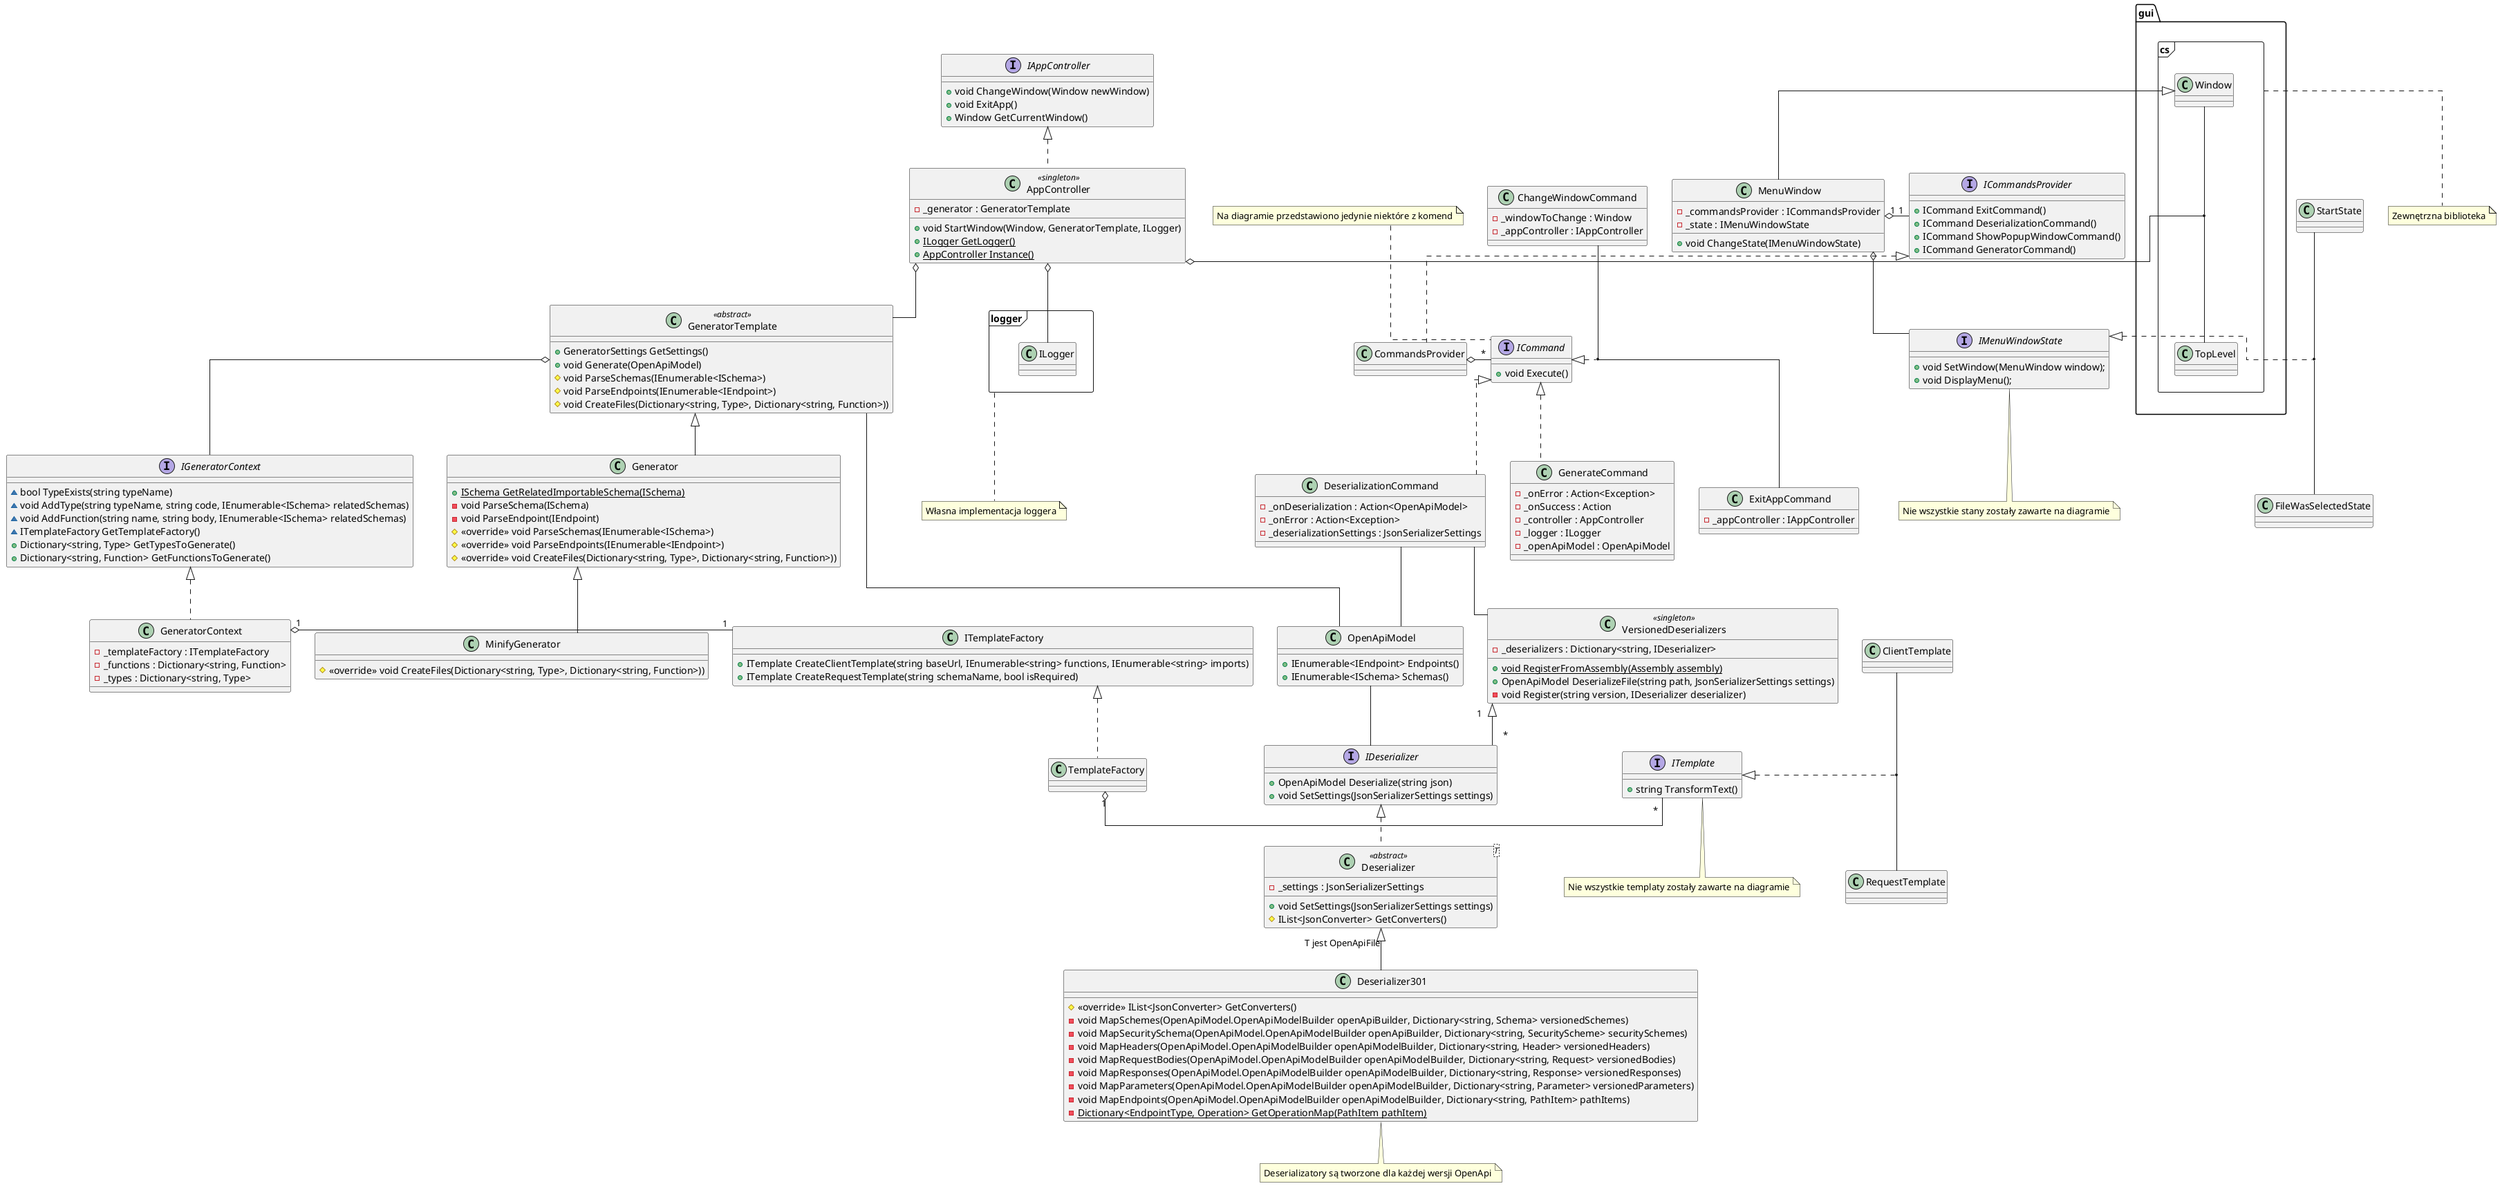 @startuml

skinparam linetype ortho

package logger <<Frame>> {
  class ILogger
}
note bottom of logger: Własna implementacja loggera

package gui.cs <<Frame>> {
  class Window
  class TopLevel
}
note bottom of gui.cs: Zewnętrzna biblioteka

interface IAppController {
    +void ChangeWindow(Window newWindow)
    +void ExitApp()
    +Window GetCurrentWindow()
}

class AppController <<singleton>> {
    -_generator : GeneratorTemplate
    +void StartWindow(Window, GeneratorTemplate, ILogger)
    +{static} ILogger GetLogger()
    +{static} AppController Instance()
}

interface ICommand {
    +void Execute()
}
note top: Na diagramie przedstawiono jedynie niektóre z komend

class ChangeWindowCommand {
    -_windowToChange : Window
    -_appController : IAppController
}

class ExitAppCommand {
    -_appController : IAppController
}

class GenerateCommand {
    -_onError : Action<Exception>
    -_onSuccess : Action
    -_controller : AppController
    -_logger : ILogger
    -_openApiModel : OpenApiModel
}

interface ICommandsProvider {
    +ICommand ExitCommand()
    +ICommand DeserializationCommand()
    +ICommand ShowPopupWindowCommand()
    +ICommand GeneratorCommand()
}

class CommandsProvider {

}

class DeserializationCommand {
    -_onDeserialization : Action<OpenApiModel>
    -_onError : Action<Exception> 
    -_deserializationSettings : JsonSerializerSettings
}

interface IMenuWindowState {
    +void SetWindow(MenuWindow window);
    +void DisplayMenu();
}
note bottom: Nie wszystkie stany zostały zawarte na diagramie

class MenuWindow {
    -_commandsProvider : ICommandsProvider
    -_state : IMenuWindowState
    +void ChangeState(IMenuWindowState)
}

class StartState {

}

class FileWasSelectedState {

}

interface IGeneratorContext {
    ~bool TypeExists(string typeName)
    ~void AddType(string typeName, string code, IEnumerable<ISchema> relatedSchemas)
    ~void AddFunction(string name, string body, IEnumerable<ISchema> relatedSchemas)
    ~ITemplateFactory GetTemplateFactory()
    +Dictionary<string, Type> GetTypesToGenerate()
    +Dictionary<string, Function> GetFunctionsToGenerate()
}

class GeneratorContext {
    -_templateFactory : ITemplateFactory
    -_functions : Dictionary<string, Function>
    -_types : Dictionary<string, Type>
}

class GeneratorTemplate <<abstract>> {
    +GeneratorSettings GetSettings()
    +void Generate(OpenApiModel)
    #void ParseSchemas(IEnumerable<ISchema>)
    #void ParseEndpoints(IEnumerable<IEndpoint>)
    #void CreateFiles(Dictionary<string, Type>, Dictionary<string, Function>))
}

class Generator {
    +{static} ISchema GetRelatedImportableSchema(ISchema)
    -void ParseSchema(ISchema)
    -void ParseEndpoint(IEndpoint)
    #<<override>> void ParseSchemas(IEnumerable<ISchema>)
    #<<override>> void ParseEndpoints(IEnumerable<IEndpoint>)
    #<<override>> void CreateFiles(Dictionary<string, Type>, Dictionary<string, Function>))
}

class MinifyGenerator {
    #<<override>> void CreateFiles(Dictionary<string, Type>, Dictionary<string, Function>))
}

interface ITemplate {
    +string TransformText()
}
note bottom: Nie wszystkie templaty zostały zawarte na diagramie

class ClientTemplate { 

}

class RequestTemplate {
     
}

class ITemplateFactory  {
    +ITemplate CreateClientTemplate(string baseUrl, IEnumerable<string> functions, IEnumerable<string> imports)
    +ITemplate CreateRequestTemplate(string schemaName, bool isRequired)

}

class TemplateFactory {

}

class OpenApiModel {
    +IEnumerable<IEndpoint> Endpoints()
    +IEnumerable<ISchema> Schemas()
}

interface IDeserializer {
    +OpenApiModel Deserialize(string json)
    +void SetSettings(JsonSerializerSettings settings)
}

class Deserializer<T> <<abstract>> {
    -_settings : JsonSerializerSettings
    +void SetSettings(JsonSerializerSettings settings)
    #IList<JsonConverter> GetConverters()
}

class Deserializer301 {
    #<<override>> IList<JsonConverter> GetConverters()
    -void MapSchemes(OpenApiModel.OpenApiModelBuilder openApiBuilder, Dictionary<string, Schema> versionedSchemes)
    -void MapSecuritySchema(OpenApiModel.OpenApiModelBuilder openApiBuilder, Dictionary<string, SecurityScheme> securitySchemes)
    -void MapHeaders(OpenApiModel.OpenApiModelBuilder openApiModelBuilder, Dictionary<string, Header> versionedHeaders)
    -void MapRequestBodies(OpenApiModel.OpenApiModelBuilder openApiModelBuilder, Dictionary<string, Request> versionedBodies)
    -void MapResponses(OpenApiModel.OpenApiModelBuilder openApiModelBuilder, Dictionary<string, Response> versionedResponses)
    -void MapParameters(OpenApiModel.OpenApiModelBuilder openApiModelBuilder, Dictionary<string, Parameter> versionedParameters)
    -void MapEndpoints(OpenApiModel.OpenApiModelBuilder openApiModelBuilder, Dictionary<string, PathItem> pathItems)
    -{static} Dictionary<EndpointType, Operation> GetOperationMap(PathItem pathItem)
}
note bottom : Deserializatory są tworzone dla każdej wersji OpenApi

class VersionedDeserializers <<singleton>> { 
    -_deserializers : Dictionary<string, IDeserializer>
    +{static} void RegisterFromAssembly(Assembly assembly)
    +OpenApiModel DeserializeFile(string path, JsonSerializerSettings settings)
    -void Register(string version, IDeserializer deserializer)
}

ICommand <|.. (ChangeWindowCommand, ExitAppCommand)
ICommand <|.. GenerateCommand
ICommand <|.. DeserializationCommand
ICommandsProvider <|.. CommandsProvider
CommandsProvider o- "*" ICommand
IAppController <|.down. AppController

AppController o-- (Window, TopLevel)
AppController o-- ILogger
AppController o-- GeneratorTemplate
Window <|-- MenuWindow
MenuWindow "1" o- "1" ICommandsProvider
MenuWindow o-- IMenuWindowState
IMenuWindowState <|.. (StartState, FileWasSelectedState)
IGeneratorContext <|.. GeneratorContext
GeneratorTemplate o-- IGeneratorContext
GeneratorTemplate <|-- Generator
Generator <|-- MinifyGenerator

ITemplate <|.. (ClientTemplate, RequestTemplate)
ITemplateFactory <|.. TemplateFactory
TemplateFactory "1" o- "*" ITemplate

GeneratorContext "1" o- "1" ITemplateFactory

IDeserializer <|.. Deserializer
OpenApiModel -- IDeserializer
Deserializer <|-- Deserializer301 : T jest OpenApiFile

DeserializationCommand -- OpenApiModel
VersionedDeserializers "1" <|- "*" IDeserializer
DeserializationCommand -- VersionedDeserializers

GeneratorTemplate -- OpenApiModel
@enduml